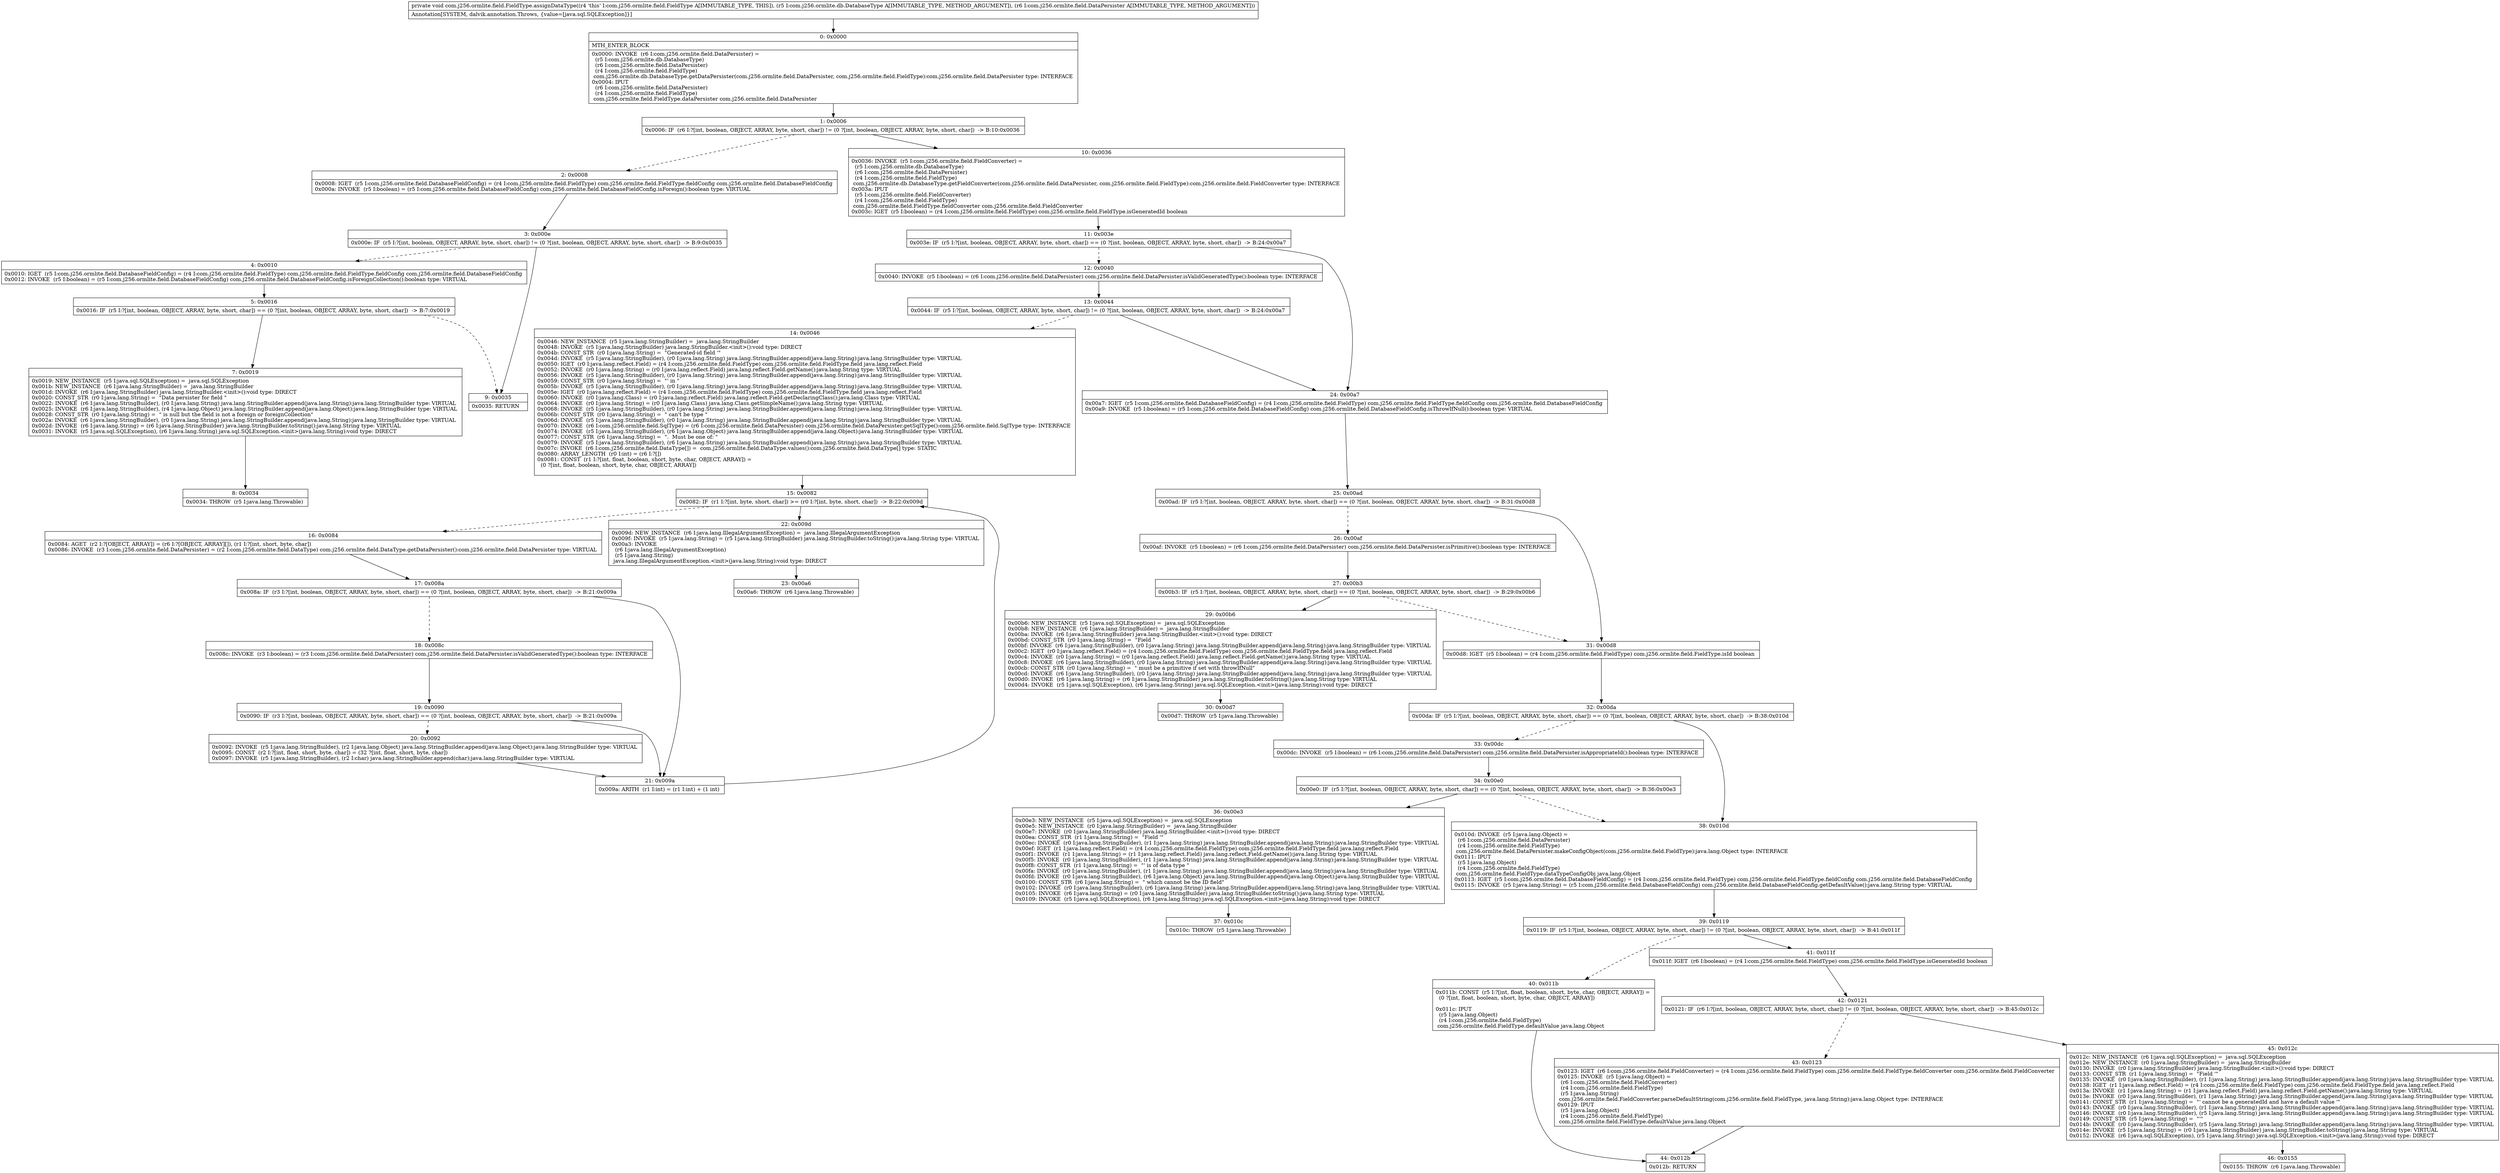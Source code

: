 digraph "CFG forcom.j256.ormlite.field.FieldType.assignDataType(Lcom\/j256\/ormlite\/db\/DatabaseType;Lcom\/j256\/ormlite\/field\/DataPersister;)V" {
Node_0 [shape=record,label="{0\:\ 0x0000|MTH_ENTER_BLOCK\l|0x0000: INVOKE  (r6 I:com.j256.ormlite.field.DataPersister) = \l  (r5 I:com.j256.ormlite.db.DatabaseType)\l  (r6 I:com.j256.ormlite.field.DataPersister)\l  (r4 I:com.j256.ormlite.field.FieldType)\l com.j256.ormlite.db.DatabaseType.getDataPersister(com.j256.ormlite.field.DataPersister, com.j256.ormlite.field.FieldType):com.j256.ormlite.field.DataPersister type: INTERFACE \l0x0004: IPUT  \l  (r6 I:com.j256.ormlite.field.DataPersister)\l  (r4 I:com.j256.ormlite.field.FieldType)\l com.j256.ormlite.field.FieldType.dataPersister com.j256.ormlite.field.DataPersister \l}"];
Node_1 [shape=record,label="{1\:\ 0x0006|0x0006: IF  (r6 I:?[int, boolean, OBJECT, ARRAY, byte, short, char]) != (0 ?[int, boolean, OBJECT, ARRAY, byte, short, char])  \-\> B:10:0x0036 \l}"];
Node_2 [shape=record,label="{2\:\ 0x0008|0x0008: IGET  (r5 I:com.j256.ormlite.field.DatabaseFieldConfig) = (r4 I:com.j256.ormlite.field.FieldType) com.j256.ormlite.field.FieldType.fieldConfig com.j256.ormlite.field.DatabaseFieldConfig \l0x000a: INVOKE  (r5 I:boolean) = (r5 I:com.j256.ormlite.field.DatabaseFieldConfig) com.j256.ormlite.field.DatabaseFieldConfig.isForeign():boolean type: VIRTUAL \l}"];
Node_3 [shape=record,label="{3\:\ 0x000e|0x000e: IF  (r5 I:?[int, boolean, OBJECT, ARRAY, byte, short, char]) != (0 ?[int, boolean, OBJECT, ARRAY, byte, short, char])  \-\> B:9:0x0035 \l}"];
Node_4 [shape=record,label="{4\:\ 0x0010|0x0010: IGET  (r5 I:com.j256.ormlite.field.DatabaseFieldConfig) = (r4 I:com.j256.ormlite.field.FieldType) com.j256.ormlite.field.FieldType.fieldConfig com.j256.ormlite.field.DatabaseFieldConfig \l0x0012: INVOKE  (r5 I:boolean) = (r5 I:com.j256.ormlite.field.DatabaseFieldConfig) com.j256.ormlite.field.DatabaseFieldConfig.isForeignCollection():boolean type: VIRTUAL \l}"];
Node_5 [shape=record,label="{5\:\ 0x0016|0x0016: IF  (r5 I:?[int, boolean, OBJECT, ARRAY, byte, short, char]) == (0 ?[int, boolean, OBJECT, ARRAY, byte, short, char])  \-\> B:7:0x0019 \l}"];
Node_7 [shape=record,label="{7\:\ 0x0019|0x0019: NEW_INSTANCE  (r5 I:java.sql.SQLException) =  java.sql.SQLException \l0x001b: NEW_INSTANCE  (r6 I:java.lang.StringBuilder) =  java.lang.StringBuilder \l0x001d: INVOKE  (r6 I:java.lang.StringBuilder) java.lang.StringBuilder.\<init\>():void type: DIRECT \l0x0020: CONST_STR  (r0 I:java.lang.String) =  \"Data persister for field \" \l0x0022: INVOKE  (r6 I:java.lang.StringBuilder), (r0 I:java.lang.String) java.lang.StringBuilder.append(java.lang.String):java.lang.StringBuilder type: VIRTUAL \l0x0025: INVOKE  (r6 I:java.lang.StringBuilder), (r4 I:java.lang.Object) java.lang.StringBuilder.append(java.lang.Object):java.lang.StringBuilder type: VIRTUAL \l0x0028: CONST_STR  (r0 I:java.lang.String) =  \" is null but the field is not a foreign or foreignCollection\" \l0x002a: INVOKE  (r6 I:java.lang.StringBuilder), (r0 I:java.lang.String) java.lang.StringBuilder.append(java.lang.String):java.lang.StringBuilder type: VIRTUAL \l0x002d: INVOKE  (r6 I:java.lang.String) = (r6 I:java.lang.StringBuilder) java.lang.StringBuilder.toString():java.lang.String type: VIRTUAL \l0x0031: INVOKE  (r5 I:java.sql.SQLException), (r6 I:java.lang.String) java.sql.SQLException.\<init\>(java.lang.String):void type: DIRECT \l}"];
Node_8 [shape=record,label="{8\:\ 0x0034|0x0034: THROW  (r5 I:java.lang.Throwable) \l}"];
Node_9 [shape=record,label="{9\:\ 0x0035|0x0035: RETURN   \l}"];
Node_10 [shape=record,label="{10\:\ 0x0036|0x0036: INVOKE  (r5 I:com.j256.ormlite.field.FieldConverter) = \l  (r5 I:com.j256.ormlite.db.DatabaseType)\l  (r6 I:com.j256.ormlite.field.DataPersister)\l  (r4 I:com.j256.ormlite.field.FieldType)\l com.j256.ormlite.db.DatabaseType.getFieldConverter(com.j256.ormlite.field.DataPersister, com.j256.ormlite.field.FieldType):com.j256.ormlite.field.FieldConverter type: INTERFACE \l0x003a: IPUT  \l  (r5 I:com.j256.ormlite.field.FieldConverter)\l  (r4 I:com.j256.ormlite.field.FieldType)\l com.j256.ormlite.field.FieldType.fieldConverter com.j256.ormlite.field.FieldConverter \l0x003c: IGET  (r5 I:boolean) = (r4 I:com.j256.ormlite.field.FieldType) com.j256.ormlite.field.FieldType.isGeneratedId boolean \l}"];
Node_11 [shape=record,label="{11\:\ 0x003e|0x003e: IF  (r5 I:?[int, boolean, OBJECT, ARRAY, byte, short, char]) == (0 ?[int, boolean, OBJECT, ARRAY, byte, short, char])  \-\> B:24:0x00a7 \l}"];
Node_12 [shape=record,label="{12\:\ 0x0040|0x0040: INVOKE  (r5 I:boolean) = (r6 I:com.j256.ormlite.field.DataPersister) com.j256.ormlite.field.DataPersister.isValidGeneratedType():boolean type: INTERFACE \l}"];
Node_13 [shape=record,label="{13\:\ 0x0044|0x0044: IF  (r5 I:?[int, boolean, OBJECT, ARRAY, byte, short, char]) != (0 ?[int, boolean, OBJECT, ARRAY, byte, short, char])  \-\> B:24:0x00a7 \l}"];
Node_14 [shape=record,label="{14\:\ 0x0046|0x0046: NEW_INSTANCE  (r5 I:java.lang.StringBuilder) =  java.lang.StringBuilder \l0x0048: INVOKE  (r5 I:java.lang.StringBuilder) java.lang.StringBuilder.\<init\>():void type: DIRECT \l0x004b: CONST_STR  (r0 I:java.lang.String) =  \"Generated\-id field '\" \l0x004d: INVOKE  (r5 I:java.lang.StringBuilder), (r0 I:java.lang.String) java.lang.StringBuilder.append(java.lang.String):java.lang.StringBuilder type: VIRTUAL \l0x0050: IGET  (r0 I:java.lang.reflect.Field) = (r4 I:com.j256.ormlite.field.FieldType) com.j256.ormlite.field.FieldType.field java.lang.reflect.Field \l0x0052: INVOKE  (r0 I:java.lang.String) = (r0 I:java.lang.reflect.Field) java.lang.reflect.Field.getName():java.lang.String type: VIRTUAL \l0x0056: INVOKE  (r5 I:java.lang.StringBuilder), (r0 I:java.lang.String) java.lang.StringBuilder.append(java.lang.String):java.lang.StringBuilder type: VIRTUAL \l0x0059: CONST_STR  (r0 I:java.lang.String) =  \"' in \" \l0x005b: INVOKE  (r5 I:java.lang.StringBuilder), (r0 I:java.lang.String) java.lang.StringBuilder.append(java.lang.String):java.lang.StringBuilder type: VIRTUAL \l0x005e: IGET  (r0 I:java.lang.reflect.Field) = (r4 I:com.j256.ormlite.field.FieldType) com.j256.ormlite.field.FieldType.field java.lang.reflect.Field \l0x0060: INVOKE  (r0 I:java.lang.Class) = (r0 I:java.lang.reflect.Field) java.lang.reflect.Field.getDeclaringClass():java.lang.Class type: VIRTUAL \l0x0064: INVOKE  (r0 I:java.lang.String) = (r0 I:java.lang.Class) java.lang.Class.getSimpleName():java.lang.String type: VIRTUAL \l0x0068: INVOKE  (r5 I:java.lang.StringBuilder), (r0 I:java.lang.String) java.lang.StringBuilder.append(java.lang.String):java.lang.StringBuilder type: VIRTUAL \l0x006b: CONST_STR  (r0 I:java.lang.String) =  \" can't be type \" \l0x006d: INVOKE  (r5 I:java.lang.StringBuilder), (r0 I:java.lang.String) java.lang.StringBuilder.append(java.lang.String):java.lang.StringBuilder type: VIRTUAL \l0x0070: INVOKE  (r6 I:com.j256.ormlite.field.SqlType) = (r6 I:com.j256.ormlite.field.DataPersister) com.j256.ormlite.field.DataPersister.getSqlType():com.j256.ormlite.field.SqlType type: INTERFACE \l0x0074: INVOKE  (r5 I:java.lang.StringBuilder), (r6 I:java.lang.Object) java.lang.StringBuilder.append(java.lang.Object):java.lang.StringBuilder type: VIRTUAL \l0x0077: CONST_STR  (r6 I:java.lang.String) =  \".  Must be one of: \" \l0x0079: INVOKE  (r5 I:java.lang.StringBuilder), (r6 I:java.lang.String) java.lang.StringBuilder.append(java.lang.String):java.lang.StringBuilder type: VIRTUAL \l0x007c: INVOKE  (r6 I:com.j256.ormlite.field.DataType[]) =  com.j256.ormlite.field.DataType.values():com.j256.ormlite.field.DataType[] type: STATIC \l0x0080: ARRAY_LENGTH  (r0 I:int) = (r6 I:?[]) \l0x0081: CONST  (r1 I:?[int, float, boolean, short, byte, char, OBJECT, ARRAY]) = \l  (0 ?[int, float, boolean, short, byte, char, OBJECT, ARRAY])\l \l}"];
Node_15 [shape=record,label="{15\:\ 0x0082|0x0082: IF  (r1 I:?[int, byte, short, char]) \>= (r0 I:?[int, byte, short, char])  \-\> B:22:0x009d \l}"];
Node_16 [shape=record,label="{16\:\ 0x0084|0x0084: AGET  (r2 I:?[OBJECT, ARRAY]) = (r6 I:?[OBJECT, ARRAY][]), (r1 I:?[int, short, byte, char]) \l0x0086: INVOKE  (r3 I:com.j256.ormlite.field.DataPersister) = (r2 I:com.j256.ormlite.field.DataType) com.j256.ormlite.field.DataType.getDataPersister():com.j256.ormlite.field.DataPersister type: VIRTUAL \l}"];
Node_17 [shape=record,label="{17\:\ 0x008a|0x008a: IF  (r3 I:?[int, boolean, OBJECT, ARRAY, byte, short, char]) == (0 ?[int, boolean, OBJECT, ARRAY, byte, short, char])  \-\> B:21:0x009a \l}"];
Node_18 [shape=record,label="{18\:\ 0x008c|0x008c: INVOKE  (r3 I:boolean) = (r3 I:com.j256.ormlite.field.DataPersister) com.j256.ormlite.field.DataPersister.isValidGeneratedType():boolean type: INTERFACE \l}"];
Node_19 [shape=record,label="{19\:\ 0x0090|0x0090: IF  (r3 I:?[int, boolean, OBJECT, ARRAY, byte, short, char]) == (0 ?[int, boolean, OBJECT, ARRAY, byte, short, char])  \-\> B:21:0x009a \l}"];
Node_20 [shape=record,label="{20\:\ 0x0092|0x0092: INVOKE  (r5 I:java.lang.StringBuilder), (r2 I:java.lang.Object) java.lang.StringBuilder.append(java.lang.Object):java.lang.StringBuilder type: VIRTUAL \l0x0095: CONST  (r2 I:?[int, float, short, byte, char]) = (32 ?[int, float, short, byte, char]) \l0x0097: INVOKE  (r5 I:java.lang.StringBuilder), (r2 I:char) java.lang.StringBuilder.append(char):java.lang.StringBuilder type: VIRTUAL \l}"];
Node_21 [shape=record,label="{21\:\ 0x009a|0x009a: ARITH  (r1 I:int) = (r1 I:int) + (1 int) \l}"];
Node_22 [shape=record,label="{22\:\ 0x009d|0x009d: NEW_INSTANCE  (r6 I:java.lang.IllegalArgumentException) =  java.lang.IllegalArgumentException \l0x009f: INVOKE  (r5 I:java.lang.String) = (r5 I:java.lang.StringBuilder) java.lang.StringBuilder.toString():java.lang.String type: VIRTUAL \l0x00a3: INVOKE  \l  (r6 I:java.lang.IllegalArgumentException)\l  (r5 I:java.lang.String)\l java.lang.IllegalArgumentException.\<init\>(java.lang.String):void type: DIRECT \l}"];
Node_23 [shape=record,label="{23\:\ 0x00a6|0x00a6: THROW  (r6 I:java.lang.Throwable) \l}"];
Node_24 [shape=record,label="{24\:\ 0x00a7|0x00a7: IGET  (r5 I:com.j256.ormlite.field.DatabaseFieldConfig) = (r4 I:com.j256.ormlite.field.FieldType) com.j256.ormlite.field.FieldType.fieldConfig com.j256.ormlite.field.DatabaseFieldConfig \l0x00a9: INVOKE  (r5 I:boolean) = (r5 I:com.j256.ormlite.field.DatabaseFieldConfig) com.j256.ormlite.field.DatabaseFieldConfig.isThrowIfNull():boolean type: VIRTUAL \l}"];
Node_25 [shape=record,label="{25\:\ 0x00ad|0x00ad: IF  (r5 I:?[int, boolean, OBJECT, ARRAY, byte, short, char]) == (0 ?[int, boolean, OBJECT, ARRAY, byte, short, char])  \-\> B:31:0x00d8 \l}"];
Node_26 [shape=record,label="{26\:\ 0x00af|0x00af: INVOKE  (r5 I:boolean) = (r6 I:com.j256.ormlite.field.DataPersister) com.j256.ormlite.field.DataPersister.isPrimitive():boolean type: INTERFACE \l}"];
Node_27 [shape=record,label="{27\:\ 0x00b3|0x00b3: IF  (r5 I:?[int, boolean, OBJECT, ARRAY, byte, short, char]) == (0 ?[int, boolean, OBJECT, ARRAY, byte, short, char])  \-\> B:29:0x00b6 \l}"];
Node_29 [shape=record,label="{29\:\ 0x00b6|0x00b6: NEW_INSTANCE  (r5 I:java.sql.SQLException) =  java.sql.SQLException \l0x00b8: NEW_INSTANCE  (r6 I:java.lang.StringBuilder) =  java.lang.StringBuilder \l0x00ba: INVOKE  (r6 I:java.lang.StringBuilder) java.lang.StringBuilder.\<init\>():void type: DIRECT \l0x00bd: CONST_STR  (r0 I:java.lang.String) =  \"Field \" \l0x00bf: INVOKE  (r6 I:java.lang.StringBuilder), (r0 I:java.lang.String) java.lang.StringBuilder.append(java.lang.String):java.lang.StringBuilder type: VIRTUAL \l0x00c2: IGET  (r0 I:java.lang.reflect.Field) = (r4 I:com.j256.ormlite.field.FieldType) com.j256.ormlite.field.FieldType.field java.lang.reflect.Field \l0x00c4: INVOKE  (r0 I:java.lang.String) = (r0 I:java.lang.reflect.Field) java.lang.reflect.Field.getName():java.lang.String type: VIRTUAL \l0x00c8: INVOKE  (r6 I:java.lang.StringBuilder), (r0 I:java.lang.String) java.lang.StringBuilder.append(java.lang.String):java.lang.StringBuilder type: VIRTUAL \l0x00cb: CONST_STR  (r0 I:java.lang.String) =  \" must be a primitive if set with throwIfNull\" \l0x00cd: INVOKE  (r6 I:java.lang.StringBuilder), (r0 I:java.lang.String) java.lang.StringBuilder.append(java.lang.String):java.lang.StringBuilder type: VIRTUAL \l0x00d0: INVOKE  (r6 I:java.lang.String) = (r6 I:java.lang.StringBuilder) java.lang.StringBuilder.toString():java.lang.String type: VIRTUAL \l0x00d4: INVOKE  (r5 I:java.sql.SQLException), (r6 I:java.lang.String) java.sql.SQLException.\<init\>(java.lang.String):void type: DIRECT \l}"];
Node_30 [shape=record,label="{30\:\ 0x00d7|0x00d7: THROW  (r5 I:java.lang.Throwable) \l}"];
Node_31 [shape=record,label="{31\:\ 0x00d8|0x00d8: IGET  (r5 I:boolean) = (r4 I:com.j256.ormlite.field.FieldType) com.j256.ormlite.field.FieldType.isId boolean \l}"];
Node_32 [shape=record,label="{32\:\ 0x00da|0x00da: IF  (r5 I:?[int, boolean, OBJECT, ARRAY, byte, short, char]) == (0 ?[int, boolean, OBJECT, ARRAY, byte, short, char])  \-\> B:38:0x010d \l}"];
Node_33 [shape=record,label="{33\:\ 0x00dc|0x00dc: INVOKE  (r5 I:boolean) = (r6 I:com.j256.ormlite.field.DataPersister) com.j256.ormlite.field.DataPersister.isAppropriateId():boolean type: INTERFACE \l}"];
Node_34 [shape=record,label="{34\:\ 0x00e0|0x00e0: IF  (r5 I:?[int, boolean, OBJECT, ARRAY, byte, short, char]) == (0 ?[int, boolean, OBJECT, ARRAY, byte, short, char])  \-\> B:36:0x00e3 \l}"];
Node_36 [shape=record,label="{36\:\ 0x00e3|0x00e3: NEW_INSTANCE  (r5 I:java.sql.SQLException) =  java.sql.SQLException \l0x00e5: NEW_INSTANCE  (r0 I:java.lang.StringBuilder) =  java.lang.StringBuilder \l0x00e7: INVOKE  (r0 I:java.lang.StringBuilder) java.lang.StringBuilder.\<init\>():void type: DIRECT \l0x00ea: CONST_STR  (r1 I:java.lang.String) =  \"Field '\" \l0x00ec: INVOKE  (r0 I:java.lang.StringBuilder), (r1 I:java.lang.String) java.lang.StringBuilder.append(java.lang.String):java.lang.StringBuilder type: VIRTUAL \l0x00ef: IGET  (r1 I:java.lang.reflect.Field) = (r4 I:com.j256.ormlite.field.FieldType) com.j256.ormlite.field.FieldType.field java.lang.reflect.Field \l0x00f1: INVOKE  (r1 I:java.lang.String) = (r1 I:java.lang.reflect.Field) java.lang.reflect.Field.getName():java.lang.String type: VIRTUAL \l0x00f5: INVOKE  (r0 I:java.lang.StringBuilder), (r1 I:java.lang.String) java.lang.StringBuilder.append(java.lang.String):java.lang.StringBuilder type: VIRTUAL \l0x00f8: CONST_STR  (r1 I:java.lang.String) =  \"' is of data type \" \l0x00fa: INVOKE  (r0 I:java.lang.StringBuilder), (r1 I:java.lang.String) java.lang.StringBuilder.append(java.lang.String):java.lang.StringBuilder type: VIRTUAL \l0x00fd: INVOKE  (r0 I:java.lang.StringBuilder), (r6 I:java.lang.Object) java.lang.StringBuilder.append(java.lang.Object):java.lang.StringBuilder type: VIRTUAL \l0x0100: CONST_STR  (r6 I:java.lang.String) =  \" which cannot be the ID field\" \l0x0102: INVOKE  (r0 I:java.lang.StringBuilder), (r6 I:java.lang.String) java.lang.StringBuilder.append(java.lang.String):java.lang.StringBuilder type: VIRTUAL \l0x0105: INVOKE  (r6 I:java.lang.String) = (r0 I:java.lang.StringBuilder) java.lang.StringBuilder.toString():java.lang.String type: VIRTUAL \l0x0109: INVOKE  (r5 I:java.sql.SQLException), (r6 I:java.lang.String) java.sql.SQLException.\<init\>(java.lang.String):void type: DIRECT \l}"];
Node_37 [shape=record,label="{37\:\ 0x010c|0x010c: THROW  (r5 I:java.lang.Throwable) \l}"];
Node_38 [shape=record,label="{38\:\ 0x010d|0x010d: INVOKE  (r5 I:java.lang.Object) = \l  (r6 I:com.j256.ormlite.field.DataPersister)\l  (r4 I:com.j256.ormlite.field.FieldType)\l com.j256.ormlite.field.DataPersister.makeConfigObject(com.j256.ormlite.field.FieldType):java.lang.Object type: INTERFACE \l0x0111: IPUT  \l  (r5 I:java.lang.Object)\l  (r4 I:com.j256.ormlite.field.FieldType)\l com.j256.ormlite.field.FieldType.dataTypeConfigObj java.lang.Object \l0x0113: IGET  (r5 I:com.j256.ormlite.field.DatabaseFieldConfig) = (r4 I:com.j256.ormlite.field.FieldType) com.j256.ormlite.field.FieldType.fieldConfig com.j256.ormlite.field.DatabaseFieldConfig \l0x0115: INVOKE  (r5 I:java.lang.String) = (r5 I:com.j256.ormlite.field.DatabaseFieldConfig) com.j256.ormlite.field.DatabaseFieldConfig.getDefaultValue():java.lang.String type: VIRTUAL \l}"];
Node_39 [shape=record,label="{39\:\ 0x0119|0x0119: IF  (r5 I:?[int, boolean, OBJECT, ARRAY, byte, short, char]) != (0 ?[int, boolean, OBJECT, ARRAY, byte, short, char])  \-\> B:41:0x011f \l}"];
Node_40 [shape=record,label="{40\:\ 0x011b|0x011b: CONST  (r5 I:?[int, float, boolean, short, byte, char, OBJECT, ARRAY]) = \l  (0 ?[int, float, boolean, short, byte, char, OBJECT, ARRAY])\l \l0x011c: IPUT  \l  (r5 I:java.lang.Object)\l  (r4 I:com.j256.ormlite.field.FieldType)\l com.j256.ormlite.field.FieldType.defaultValue java.lang.Object \l}"];
Node_41 [shape=record,label="{41\:\ 0x011f|0x011f: IGET  (r6 I:boolean) = (r4 I:com.j256.ormlite.field.FieldType) com.j256.ormlite.field.FieldType.isGeneratedId boolean \l}"];
Node_42 [shape=record,label="{42\:\ 0x0121|0x0121: IF  (r6 I:?[int, boolean, OBJECT, ARRAY, byte, short, char]) != (0 ?[int, boolean, OBJECT, ARRAY, byte, short, char])  \-\> B:45:0x012c \l}"];
Node_43 [shape=record,label="{43\:\ 0x0123|0x0123: IGET  (r6 I:com.j256.ormlite.field.FieldConverter) = (r4 I:com.j256.ormlite.field.FieldType) com.j256.ormlite.field.FieldType.fieldConverter com.j256.ormlite.field.FieldConverter \l0x0125: INVOKE  (r5 I:java.lang.Object) = \l  (r6 I:com.j256.ormlite.field.FieldConverter)\l  (r4 I:com.j256.ormlite.field.FieldType)\l  (r5 I:java.lang.String)\l com.j256.ormlite.field.FieldConverter.parseDefaultString(com.j256.ormlite.field.FieldType, java.lang.String):java.lang.Object type: INTERFACE \l0x0129: IPUT  \l  (r5 I:java.lang.Object)\l  (r4 I:com.j256.ormlite.field.FieldType)\l com.j256.ormlite.field.FieldType.defaultValue java.lang.Object \l}"];
Node_44 [shape=record,label="{44\:\ 0x012b|0x012b: RETURN   \l}"];
Node_45 [shape=record,label="{45\:\ 0x012c|0x012c: NEW_INSTANCE  (r6 I:java.sql.SQLException) =  java.sql.SQLException \l0x012e: NEW_INSTANCE  (r0 I:java.lang.StringBuilder) =  java.lang.StringBuilder \l0x0130: INVOKE  (r0 I:java.lang.StringBuilder) java.lang.StringBuilder.\<init\>():void type: DIRECT \l0x0133: CONST_STR  (r1 I:java.lang.String) =  \"Field '\" \l0x0135: INVOKE  (r0 I:java.lang.StringBuilder), (r1 I:java.lang.String) java.lang.StringBuilder.append(java.lang.String):java.lang.StringBuilder type: VIRTUAL \l0x0138: IGET  (r1 I:java.lang.reflect.Field) = (r4 I:com.j256.ormlite.field.FieldType) com.j256.ormlite.field.FieldType.field java.lang.reflect.Field \l0x013a: INVOKE  (r1 I:java.lang.String) = (r1 I:java.lang.reflect.Field) java.lang.reflect.Field.getName():java.lang.String type: VIRTUAL \l0x013e: INVOKE  (r0 I:java.lang.StringBuilder), (r1 I:java.lang.String) java.lang.StringBuilder.append(java.lang.String):java.lang.StringBuilder type: VIRTUAL \l0x0141: CONST_STR  (r1 I:java.lang.String) =  \"' cannot be a generatedId and have a default value '\" \l0x0143: INVOKE  (r0 I:java.lang.StringBuilder), (r1 I:java.lang.String) java.lang.StringBuilder.append(java.lang.String):java.lang.StringBuilder type: VIRTUAL \l0x0146: INVOKE  (r0 I:java.lang.StringBuilder), (r5 I:java.lang.String) java.lang.StringBuilder.append(java.lang.String):java.lang.StringBuilder type: VIRTUAL \l0x0149: CONST_STR  (r5 I:java.lang.String) =  \"'\" \l0x014b: INVOKE  (r0 I:java.lang.StringBuilder), (r5 I:java.lang.String) java.lang.StringBuilder.append(java.lang.String):java.lang.StringBuilder type: VIRTUAL \l0x014e: INVOKE  (r5 I:java.lang.String) = (r0 I:java.lang.StringBuilder) java.lang.StringBuilder.toString():java.lang.String type: VIRTUAL \l0x0152: INVOKE  (r6 I:java.sql.SQLException), (r5 I:java.lang.String) java.sql.SQLException.\<init\>(java.lang.String):void type: DIRECT \l}"];
Node_46 [shape=record,label="{46\:\ 0x0155|0x0155: THROW  (r6 I:java.lang.Throwable) \l}"];
MethodNode[shape=record,label="{private void com.j256.ormlite.field.FieldType.assignDataType((r4 'this' I:com.j256.ormlite.field.FieldType A[IMMUTABLE_TYPE, THIS]), (r5 I:com.j256.ormlite.db.DatabaseType A[IMMUTABLE_TYPE, METHOD_ARGUMENT]), (r6 I:com.j256.ormlite.field.DataPersister A[IMMUTABLE_TYPE, METHOD_ARGUMENT]))  | Annotation[SYSTEM, dalvik.annotation.Throws, \{value=[java.sql.SQLException]\}]\l}"];
MethodNode -> Node_0;
Node_0 -> Node_1;
Node_1 -> Node_2[style=dashed];
Node_1 -> Node_10;
Node_2 -> Node_3;
Node_3 -> Node_4[style=dashed];
Node_3 -> Node_9;
Node_4 -> Node_5;
Node_5 -> Node_7;
Node_5 -> Node_9[style=dashed];
Node_7 -> Node_8;
Node_10 -> Node_11;
Node_11 -> Node_12[style=dashed];
Node_11 -> Node_24;
Node_12 -> Node_13;
Node_13 -> Node_14[style=dashed];
Node_13 -> Node_24;
Node_14 -> Node_15;
Node_15 -> Node_16[style=dashed];
Node_15 -> Node_22;
Node_16 -> Node_17;
Node_17 -> Node_18[style=dashed];
Node_17 -> Node_21;
Node_18 -> Node_19;
Node_19 -> Node_20[style=dashed];
Node_19 -> Node_21;
Node_20 -> Node_21;
Node_21 -> Node_15;
Node_22 -> Node_23;
Node_24 -> Node_25;
Node_25 -> Node_26[style=dashed];
Node_25 -> Node_31;
Node_26 -> Node_27;
Node_27 -> Node_29;
Node_27 -> Node_31[style=dashed];
Node_29 -> Node_30;
Node_31 -> Node_32;
Node_32 -> Node_33[style=dashed];
Node_32 -> Node_38;
Node_33 -> Node_34;
Node_34 -> Node_36;
Node_34 -> Node_38[style=dashed];
Node_36 -> Node_37;
Node_38 -> Node_39;
Node_39 -> Node_40[style=dashed];
Node_39 -> Node_41;
Node_40 -> Node_44;
Node_41 -> Node_42;
Node_42 -> Node_43[style=dashed];
Node_42 -> Node_45;
Node_43 -> Node_44;
Node_45 -> Node_46;
}

